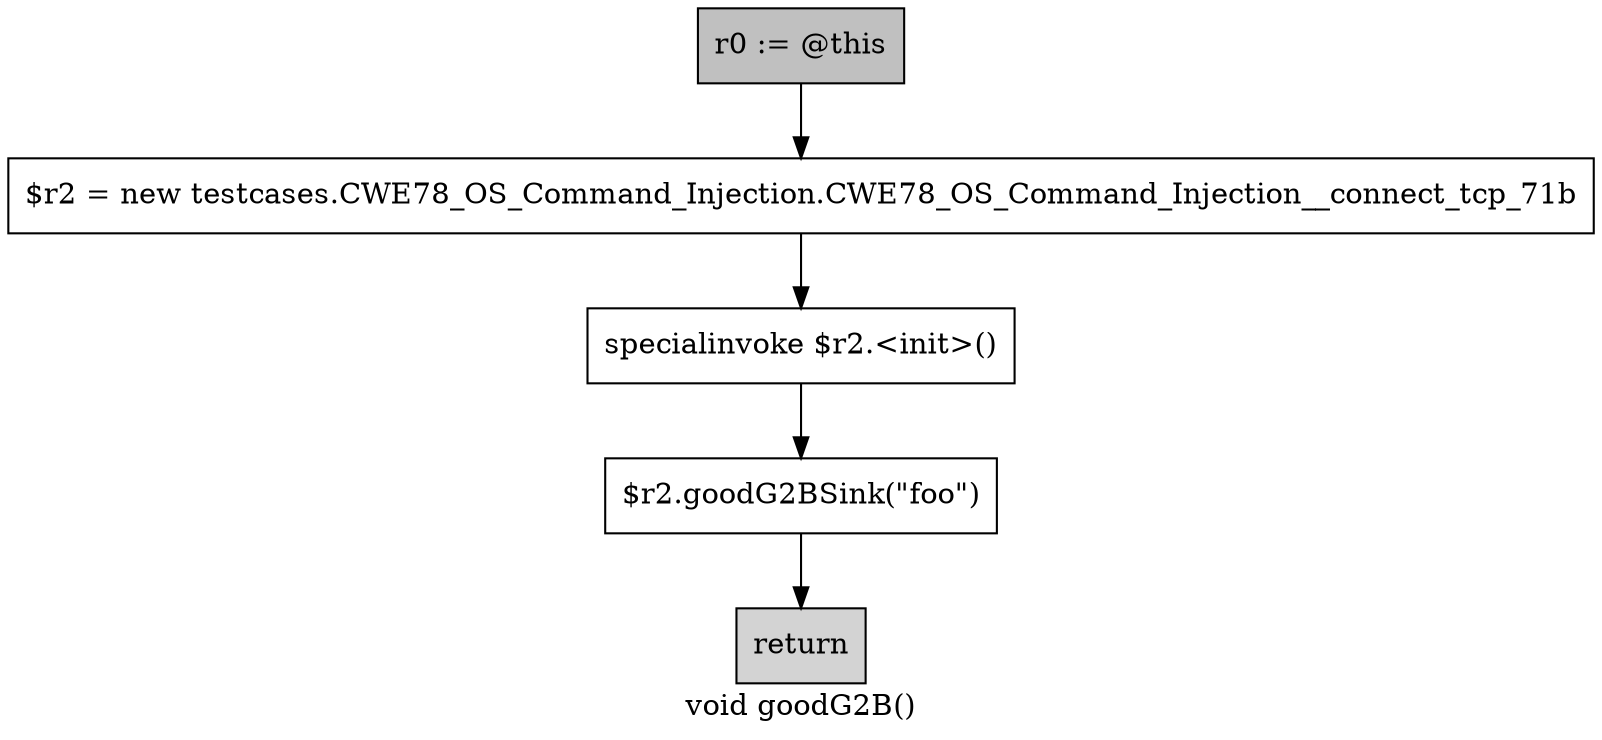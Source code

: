 digraph "void goodG2B()" {
    label="void goodG2B()";
    node [shape=box];
    "0" [style=filled,fillcolor=gray,label="r0 := @this",];
    "1" [label="$r2 = new testcases.CWE78_OS_Command_Injection.CWE78_OS_Command_Injection__connect_tcp_71b",];
    "0"->"1";
    "2" [label="specialinvoke $r2.<init>()",];
    "1"->"2";
    "3" [label="$r2.goodG2BSink(\"foo\")",];
    "2"->"3";
    "4" [style=filled,fillcolor=lightgray,label="return",];
    "3"->"4";
}
